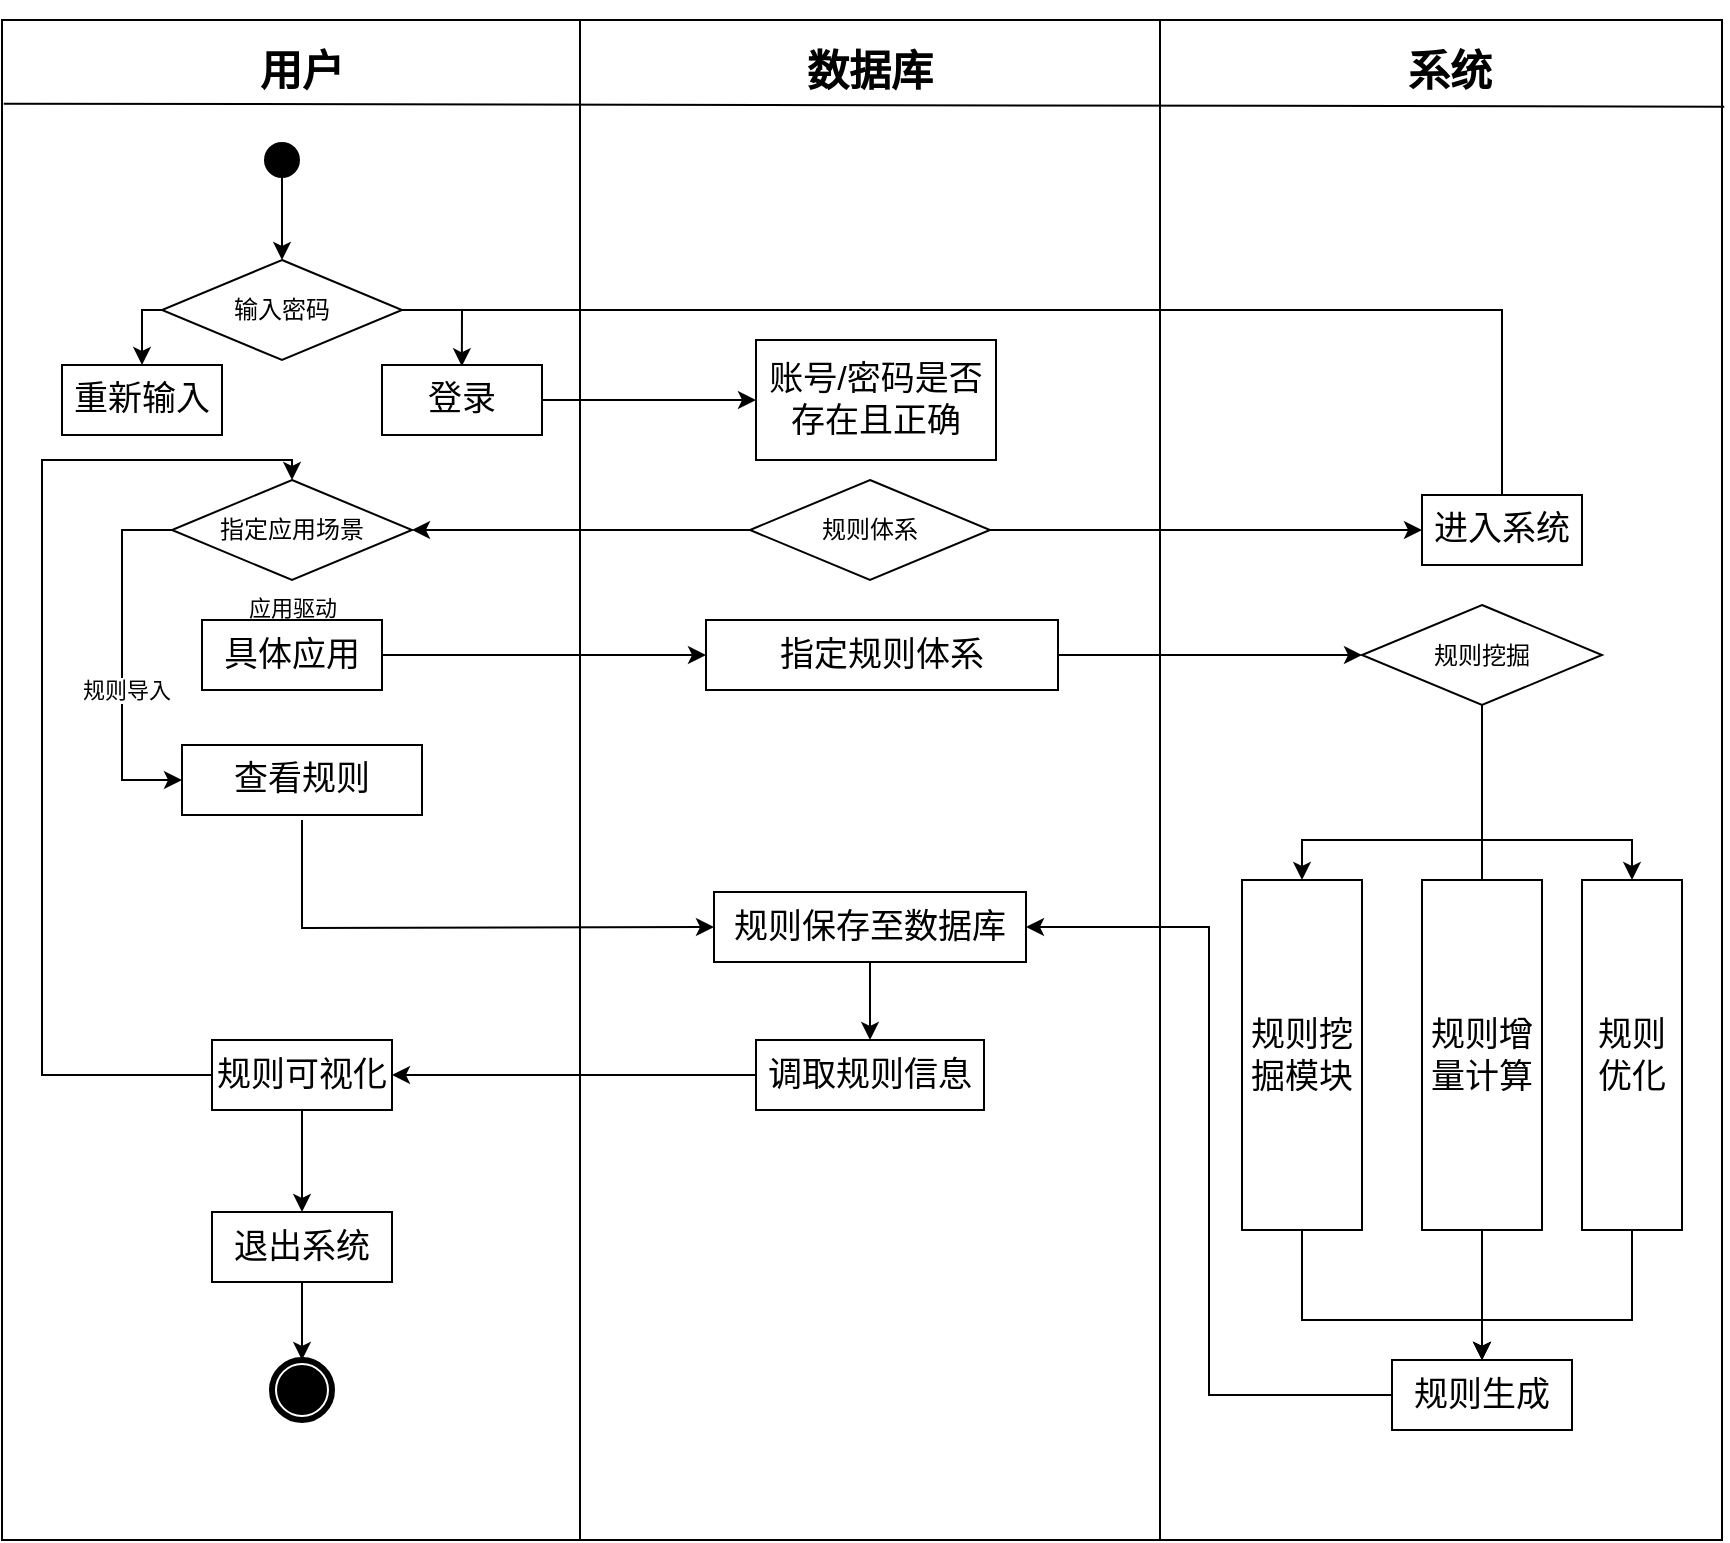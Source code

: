 <mxfile version="20.4.1" type="github">
  <diagram id="Y_PxdAWy2J6HTI8FoUpb" name="第 1 页">
    <mxGraphModel dx="2154" dy="786" grid="1" gridSize="10" guides="1" tooltips="1" connect="1" arrows="1" fold="1" page="1" pageScale="1" pageWidth="827" pageHeight="1169" math="0" shadow="0">
      <root>
        <mxCell id="0" />
        <mxCell id="1" parent="0" />
        <mxCell id="r4PaBLSmgSLm16enNlTo-11" value="" style="rounded=0;whiteSpace=wrap;html=1;strokeColor=#000000;strokeWidth=1;" parent="1" vertex="1">
          <mxGeometry x="-20" y="30" width="290" height="760" as="geometry" />
        </mxCell>
        <mxCell id="r4PaBLSmgSLm16enNlTo-21" style="edgeStyle=orthogonalEdgeStyle;rounded=0;orthogonalLoop=1;jettySize=auto;html=1;fontSize=21;" parent="1" source="r4PaBLSmgSLm16enNlTo-1" target="r4PaBLSmgSLm16enNlTo-2" edge="1">
          <mxGeometry relative="1" as="geometry" />
        </mxCell>
        <mxCell id="r4PaBLSmgSLm16enNlTo-1" value="" style="shape=waypoint;sketch=0;fillStyle=solid;size=6;pointerEvents=1;points=[];fillColor=none;resizable=0;rotatable=0;perimeter=centerPerimeter;snapToPoint=1;strokeWidth=7;" parent="1" vertex="1">
          <mxGeometry x="100" y="80" width="40" height="40" as="geometry" />
        </mxCell>
        <mxCell id="r4PaBLSmgSLm16enNlTo-28" style="edgeStyle=orthogonalEdgeStyle;rounded=0;orthogonalLoop=1;jettySize=auto;html=1;fontSize=21;" parent="1" source="r4PaBLSmgSLm16enNlTo-2" target="r4PaBLSmgSLm16enNlTo-26" edge="1">
          <mxGeometry relative="1" as="geometry">
            <Array as="points">
              <mxPoint x="50" y="175" />
              <mxPoint x="50" y="220" />
              <mxPoint x="40" y="220" />
            </Array>
          </mxGeometry>
        </mxCell>
        <mxCell id="r4PaBLSmgSLm16enNlTo-2" value="输入密码" style="strokeWidth=1;html=1;shape=mxgraph.flowchart.decision;whiteSpace=wrap;" parent="1" vertex="1">
          <mxGeometry x="60" y="150" width="120" height="50" as="geometry" />
        </mxCell>
        <mxCell id="r4PaBLSmgSLm16enNlTo-41" value="&lt;font style=&quot;font-size: 11px;&quot;&gt;应用驱动&lt;/font&gt;" style="edgeStyle=orthogonalEdgeStyle;rounded=0;orthogonalLoop=1;jettySize=auto;html=1;fontSize=21;startArrow=none;startFill=0;endArrow=classic;endFill=1;" parent="1" source="r4PaBLSmgSLm16enNlTo-5" target="r4PaBLSmgSLm16enNlTo-39" edge="1">
          <mxGeometry relative="1" as="geometry" />
        </mxCell>
        <mxCell id="r4PaBLSmgSLm16enNlTo-43" style="edgeStyle=orthogonalEdgeStyle;rounded=0;orthogonalLoop=1;jettySize=auto;html=1;entryX=0;entryY=0.5;entryDx=0;entryDy=0;fontSize=21;startArrow=none;startFill=0;endArrow=classic;endFill=1;exitX=0;exitY=0.5;exitDx=0;exitDy=0;exitPerimeter=0;" parent="1" source="r4PaBLSmgSLm16enNlTo-5" target="r4PaBLSmgSLm16enNlTo-42" edge="1">
          <mxGeometry relative="1" as="geometry">
            <Array as="points">
              <mxPoint x="40" y="285" />
              <mxPoint x="40" y="410" />
            </Array>
          </mxGeometry>
        </mxCell>
        <mxCell id="1x74kbKt0oHOlu1Jy6Se-9" value="规则导入" style="edgeLabel;html=1;align=center;verticalAlign=middle;resizable=0;points=[];" vertex="1" connectable="0" parent="r4PaBLSmgSLm16enNlTo-43">
          <mxGeometry x="0.167" y="2" relative="1" as="geometry">
            <mxPoint as="offset" />
          </mxGeometry>
        </mxCell>
        <mxCell id="r4PaBLSmgSLm16enNlTo-5" value="指定应用场景" style="strokeWidth=1;html=1;shape=mxgraph.flowchart.decision;whiteSpace=wrap;" parent="1" vertex="1">
          <mxGeometry x="65" y="260" width="120" height="50" as="geometry" />
        </mxCell>
        <mxCell id="r4PaBLSmgSLm16enNlTo-10" value="" style="ellipse;html=1;shape=endState;fillColor=#000000;strokeColor=#000000;strokeWidth=3;" parent="1" vertex="1">
          <mxGeometry x="115" y="700" width="30" height="30" as="geometry" />
        </mxCell>
        <mxCell id="r4PaBLSmgSLm16enNlTo-12" value="" style="rounded=0;whiteSpace=wrap;html=1;strokeColor=#000000;strokeWidth=1;" parent="1" vertex="1">
          <mxGeometry x="269" y="30" width="290" height="760" as="geometry" />
        </mxCell>
        <mxCell id="r4PaBLSmgSLm16enNlTo-13" value="" style="rounded=0;whiteSpace=wrap;html=1;strokeColor=#000000;strokeWidth=1;" parent="1" vertex="1">
          <mxGeometry x="559" y="30" width="281" height="760" as="geometry" />
        </mxCell>
        <mxCell id="r4PaBLSmgSLm16enNlTo-14" value="" style="endArrow=none;html=1;rounded=0;exitX=0.003;exitY=0.044;exitDx=0;exitDy=0;exitPerimeter=0;entryX=1.004;entryY=0.057;entryDx=0;entryDy=0;entryPerimeter=0;" parent="1" edge="1" target="r4PaBLSmgSLm16enNlTo-13">
          <mxGeometry width="50" height="50" relative="1" as="geometry">
            <mxPoint x="-19.13" y="71.84" as="sourcePoint" />
            <mxPoint x="830" y="72" as="targetPoint" />
          </mxGeometry>
        </mxCell>
        <mxCell id="r4PaBLSmgSLm16enNlTo-15" value="用户" style="text;html=1;strokeColor=none;fillColor=none;align=center;verticalAlign=middle;whiteSpace=wrap;rounded=0;strokeWidth=3;fontSize=21;fontStyle=1" parent="1" vertex="1">
          <mxGeometry x="100" y="40" width="60" height="30" as="geometry" />
        </mxCell>
        <mxCell id="r4PaBLSmgSLm16enNlTo-16" value="数据库" style="text;html=1;strokeColor=none;fillColor=none;align=center;verticalAlign=middle;whiteSpace=wrap;rounded=0;strokeWidth=3;fontSize=21;fontStyle=1" parent="1" vertex="1">
          <mxGeometry x="281" y="20" width="266" height="70" as="geometry" />
        </mxCell>
        <mxCell id="r4PaBLSmgSLm16enNlTo-17" value="系统" style="text;html=1;strokeColor=none;fillColor=none;align=center;verticalAlign=middle;whiteSpace=wrap;rounded=0;strokeWidth=3;fontSize=21;fontStyle=1" parent="1" vertex="1">
          <mxGeometry x="674" y="40" width="60" height="30" as="geometry" />
        </mxCell>
        <mxCell id="r4PaBLSmgSLm16enNlTo-19" value="账号/密码是否存在且正确" style="rounded=0;whiteSpace=wrap;html=1;strokeColor=#000000;strokeWidth=1;fontSize=17;" parent="1" vertex="1">
          <mxGeometry x="357" y="190" width="120" height="60" as="geometry" />
        </mxCell>
        <mxCell id="r4PaBLSmgSLm16enNlTo-35" style="edgeStyle=orthogonalEdgeStyle;rounded=0;orthogonalLoop=1;jettySize=auto;html=1;entryX=1;entryY=0.5;entryDx=0;entryDy=0;entryPerimeter=0;fontSize=21;endArrow=none;endFill=0;exitX=0.5;exitY=0;exitDx=0;exitDy=0;" parent="1" source="r4PaBLSmgSLm16enNlTo-23" target="r4PaBLSmgSLm16enNlTo-2" edge="1">
          <mxGeometry relative="1" as="geometry">
            <Array as="points">
              <mxPoint x="730" y="268" />
              <mxPoint x="730" y="175" />
            </Array>
          </mxGeometry>
        </mxCell>
        <mxCell id="r4PaBLSmgSLm16enNlTo-23" value="进入系统" style="rounded=0;whiteSpace=wrap;html=1;strokeColor=#000000;strokeWidth=1;fontSize=17;" parent="1" vertex="1">
          <mxGeometry x="690" y="267.5" width="80" height="35" as="geometry" />
        </mxCell>
        <mxCell id="r4PaBLSmgSLm16enNlTo-30" style="edgeStyle=orthogonalEdgeStyle;rounded=0;orthogonalLoop=1;jettySize=auto;html=1;entryX=0;entryY=0.5;entryDx=0;entryDy=0;fontSize=21;" parent="1" source="r4PaBLSmgSLm16enNlTo-25" target="r4PaBLSmgSLm16enNlTo-19" edge="1">
          <mxGeometry relative="1" as="geometry" />
        </mxCell>
        <mxCell id="r4PaBLSmgSLm16enNlTo-38" style="edgeStyle=orthogonalEdgeStyle;rounded=0;orthogonalLoop=1;jettySize=auto;html=1;fontSize=21;endArrow=none;endFill=0;exitX=0.499;exitY=0.018;exitDx=0;exitDy=0;exitPerimeter=0;startArrow=classic;startFill=1;" parent="1" source="r4PaBLSmgSLm16enNlTo-25" edge="1">
          <mxGeometry relative="1" as="geometry">
            <mxPoint x="210" y="175" as="targetPoint" />
            <mxPoint x="210" y="225" as="sourcePoint" />
          </mxGeometry>
        </mxCell>
        <mxCell id="r4PaBLSmgSLm16enNlTo-25" value="登录" style="rounded=0;whiteSpace=wrap;html=1;strokeColor=#000000;strokeWidth=1;fontSize=17;" parent="1" vertex="1">
          <mxGeometry x="170" y="202.5" width="80" height="35" as="geometry" />
        </mxCell>
        <mxCell id="r4PaBLSmgSLm16enNlTo-26" value="重新输入" style="rounded=0;whiteSpace=wrap;html=1;strokeColor=#000000;strokeWidth=1;fontSize=17;" parent="1" vertex="1">
          <mxGeometry x="10" y="202.5" width="80" height="35" as="geometry" />
        </mxCell>
        <mxCell id="r4PaBLSmgSLm16enNlTo-32" style="edgeStyle=orthogonalEdgeStyle;rounded=0;orthogonalLoop=1;jettySize=auto;html=1;entryX=0;entryY=0.5;entryDx=0;entryDy=0;fontSize=21;" parent="1" source="r4PaBLSmgSLm16enNlTo-31" target="r4PaBLSmgSLm16enNlTo-23" edge="1">
          <mxGeometry relative="1" as="geometry" />
        </mxCell>
        <mxCell id="r4PaBLSmgSLm16enNlTo-33" style="edgeStyle=orthogonalEdgeStyle;rounded=0;orthogonalLoop=1;jettySize=auto;html=1;fontSize=21;" parent="1" source="r4PaBLSmgSLm16enNlTo-31" target="r4PaBLSmgSLm16enNlTo-5" edge="1">
          <mxGeometry relative="1" as="geometry" />
        </mxCell>
        <mxCell id="r4PaBLSmgSLm16enNlTo-31" value="规则体系" style="strokeWidth=1;html=1;shape=mxgraph.flowchart.decision;whiteSpace=wrap;" parent="1" vertex="1">
          <mxGeometry x="354" y="260" width="120" height="50" as="geometry" />
        </mxCell>
        <mxCell id="r4PaBLSmgSLm16enNlTo-49" style="edgeStyle=orthogonalEdgeStyle;rounded=0;orthogonalLoop=1;jettySize=auto;html=1;entryX=0;entryY=0.5;entryDx=0;entryDy=0;fontSize=21;startArrow=none;startFill=0;endArrow=classic;endFill=1;" parent="1" source="r4PaBLSmgSLm16enNlTo-39" target="r4PaBLSmgSLm16enNlTo-48" edge="1">
          <mxGeometry relative="1" as="geometry" />
        </mxCell>
        <mxCell id="r4PaBLSmgSLm16enNlTo-39" value="具体应用" style="rounded=0;whiteSpace=wrap;html=1;strokeColor=#000000;strokeWidth=1;fontSize=17;" parent="1" vertex="1">
          <mxGeometry x="80" y="330" width="90" height="35" as="geometry" />
        </mxCell>
        <mxCell id="r4PaBLSmgSLm16enNlTo-42" value="查看规则" style="rounded=0;whiteSpace=wrap;html=1;strokeColor=#000000;strokeWidth=1;fontSize=17;" parent="1" vertex="1">
          <mxGeometry x="70" y="392.5" width="120" height="35" as="geometry" />
        </mxCell>
        <mxCell id="r4PaBLSmgSLm16enNlTo-46" style="edgeStyle=orthogonalEdgeStyle;rounded=0;orthogonalLoop=1;jettySize=auto;html=1;entryX=0.5;entryY=0;entryDx=0;entryDy=0;fontSize=21;startArrow=none;startFill=0;endArrow=classic;endFill=1;" parent="1" source="r4PaBLSmgSLm16enNlTo-44" target="r4PaBLSmgSLm16enNlTo-45" edge="1">
          <mxGeometry relative="1" as="geometry" />
        </mxCell>
        <mxCell id="1x74kbKt0oHOlu1Jy6Se-10" style="edgeStyle=orthogonalEdgeStyle;rounded=0;orthogonalLoop=1;jettySize=auto;html=1;exitX=0;exitY=0.5;exitDx=0;exitDy=0;entryX=0.5;entryY=0;entryDx=0;entryDy=0;entryPerimeter=0;fontSize=11;" edge="1" parent="1" source="r4PaBLSmgSLm16enNlTo-44" target="r4PaBLSmgSLm16enNlTo-5">
          <mxGeometry relative="1" as="geometry">
            <Array as="points">
              <mxPoint y="558" />
              <mxPoint y="250" />
              <mxPoint x="125" y="250" />
            </Array>
          </mxGeometry>
        </mxCell>
        <mxCell id="r4PaBLSmgSLm16enNlTo-44" value="规则可视化" style="rounded=0;whiteSpace=wrap;html=1;strokeColor=#000000;strokeWidth=1;fontSize=17;" parent="1" vertex="1">
          <mxGeometry x="85" y="540" width="90" height="35" as="geometry" />
        </mxCell>
        <mxCell id="r4PaBLSmgSLm16enNlTo-47" style="edgeStyle=orthogonalEdgeStyle;rounded=0;orthogonalLoop=1;jettySize=auto;html=1;entryX=0.5;entryY=0;entryDx=0;entryDy=0;fontSize=21;startArrow=none;startFill=0;endArrow=classic;endFill=1;" parent="1" source="r4PaBLSmgSLm16enNlTo-45" target="r4PaBLSmgSLm16enNlTo-10" edge="1">
          <mxGeometry relative="1" as="geometry" />
        </mxCell>
        <mxCell id="r4PaBLSmgSLm16enNlTo-45" value="退出系统" style="rounded=0;whiteSpace=wrap;html=1;strokeColor=#000000;strokeWidth=1;fontSize=17;" parent="1" vertex="1">
          <mxGeometry x="85" y="626" width="90" height="35" as="geometry" />
        </mxCell>
        <mxCell id="r4PaBLSmgSLm16enNlTo-56" style="edgeStyle=orthogonalEdgeStyle;rounded=0;orthogonalLoop=1;jettySize=auto;html=1;entryX=0;entryY=0.5;entryDx=0;entryDy=0;entryPerimeter=0;fontSize=21;startArrow=none;startFill=0;endArrow=classic;endFill=1;" parent="1" source="r4PaBLSmgSLm16enNlTo-48" target="r4PaBLSmgSLm16enNlTo-55" edge="1">
          <mxGeometry relative="1" as="geometry" />
        </mxCell>
        <mxCell id="r4PaBLSmgSLm16enNlTo-48" value="指定规则体系" style="rounded=0;whiteSpace=wrap;html=1;strokeColor=#000000;strokeWidth=1;fontSize=17;" parent="1" vertex="1">
          <mxGeometry x="332" y="330" width="176" height="35" as="geometry" />
        </mxCell>
        <mxCell id="1x74kbKt0oHOlu1Jy6Se-7" value="" style="edgeStyle=orthogonalEdgeStyle;rounded=0;orthogonalLoop=1;jettySize=auto;html=1;" edge="1" parent="1" source="r4PaBLSmgSLm16enNlTo-51" target="r4PaBLSmgSLm16enNlTo-52">
          <mxGeometry relative="1" as="geometry" />
        </mxCell>
        <mxCell id="r4PaBLSmgSLm16enNlTo-51" value="规则保存至数据库" style="rounded=0;whiteSpace=wrap;html=1;strokeColor=#000000;strokeWidth=1;fontSize=17;" parent="1" vertex="1">
          <mxGeometry x="336" y="466" width="156" height="35" as="geometry" />
        </mxCell>
        <mxCell id="1x74kbKt0oHOlu1Jy6Se-8" value="" style="edgeStyle=orthogonalEdgeStyle;rounded=0;orthogonalLoop=1;jettySize=auto;html=1;entryX=1;entryY=0.5;entryDx=0;entryDy=0;" edge="1" parent="1" source="r4PaBLSmgSLm16enNlTo-52" target="r4PaBLSmgSLm16enNlTo-44">
          <mxGeometry relative="1" as="geometry" />
        </mxCell>
        <mxCell id="r4PaBLSmgSLm16enNlTo-52" value="调取规则信息" style="rounded=0;whiteSpace=wrap;html=1;strokeColor=#000000;strokeWidth=1;fontSize=17;" parent="1" vertex="1">
          <mxGeometry x="357" y="540" width="114" height="35" as="geometry" />
        </mxCell>
        <mxCell id="r4PaBLSmgSLm16enNlTo-60" style="edgeStyle=orthogonalEdgeStyle;rounded=0;orthogonalLoop=1;jettySize=auto;html=1;entryX=0.5;entryY=0;entryDx=0;entryDy=0;fontSize=21;startArrow=none;startFill=0;endArrow=classic;endFill=1;" parent="1" source="r4PaBLSmgSLm16enNlTo-55" edge="1">
          <mxGeometry relative="1" as="geometry">
            <mxPoint x="720" y="501" as="targetPoint" />
          </mxGeometry>
        </mxCell>
        <mxCell id="r4PaBLSmgSLm16enNlTo-61" style="edgeStyle=orthogonalEdgeStyle;rounded=0;orthogonalLoop=1;jettySize=auto;html=1;fontSize=21;startArrow=none;startFill=0;endArrow=classic;endFill=1;entryX=0.5;entryY=0;entryDx=0;entryDy=0;" parent="1" source="r4PaBLSmgSLm16enNlTo-55" target="r4PaBLSmgSLm16enNlTo-57" edge="1">
          <mxGeometry relative="1" as="geometry">
            <Array as="points">
              <mxPoint x="720" y="440" />
              <mxPoint x="630" y="440" />
            </Array>
            <mxPoint x="630" y="450" as="targetPoint" />
          </mxGeometry>
        </mxCell>
        <mxCell id="r4PaBLSmgSLm16enNlTo-64" style="edgeStyle=orthogonalEdgeStyle;rounded=0;orthogonalLoop=1;jettySize=auto;html=1;entryX=0.5;entryY=0;entryDx=0;entryDy=0;fontSize=21;startArrow=none;startFill=0;endArrow=classic;endFill=1;" parent="1" source="r4PaBLSmgSLm16enNlTo-55" target="r4PaBLSmgSLm16enNlTo-59" edge="1">
          <mxGeometry relative="1" as="geometry">
            <Array as="points">
              <mxPoint x="720" y="440" />
              <mxPoint x="795" y="440" />
            </Array>
          </mxGeometry>
        </mxCell>
        <mxCell id="r4PaBLSmgSLm16enNlTo-55" value="规则挖掘" style="strokeWidth=1;html=1;shape=mxgraph.flowchart.decision;whiteSpace=wrap;" parent="1" vertex="1">
          <mxGeometry x="660" y="322.5" width="120" height="50" as="geometry" />
        </mxCell>
        <mxCell id="r4PaBLSmgSLm16enNlTo-69" style="edgeStyle=orthogonalEdgeStyle;rounded=0;orthogonalLoop=1;jettySize=auto;html=1;fontSize=21;startArrow=none;startFill=0;endArrow=classic;endFill=1;exitX=0.5;exitY=1;exitDx=0;exitDy=0;" parent="1" source="r4PaBLSmgSLm16enNlTo-57" edge="1">
          <mxGeometry relative="1" as="geometry">
            <mxPoint x="720" y="700" as="targetPoint" />
            <Array as="points">
              <mxPoint x="630" y="680" />
              <mxPoint x="720" y="680" />
            </Array>
          </mxGeometry>
        </mxCell>
        <mxCell id="r4PaBLSmgSLm16enNlTo-57" value="规则挖掘模块" style="rounded=0;whiteSpace=wrap;html=1;strokeColor=#000000;strokeWidth=1;fontSize=17;" parent="1" vertex="1">
          <mxGeometry x="600" y="460" width="60" height="175" as="geometry" />
        </mxCell>
        <mxCell id="r4PaBLSmgSLm16enNlTo-67" style="edgeStyle=orthogonalEdgeStyle;rounded=0;orthogonalLoop=1;jettySize=auto;html=1;fontSize=21;startArrow=none;startFill=0;endArrow=classic;endFill=1;exitX=0.5;exitY=1;exitDx=0;exitDy=0;" parent="1" source="1x74kbKt0oHOlu1Jy6Se-5" target="r4PaBLSmgSLm16enNlTo-65" edge="1">
          <mxGeometry relative="1" as="geometry">
            <mxPoint x="720" y="661" as="sourcePoint" />
          </mxGeometry>
        </mxCell>
        <mxCell id="r4PaBLSmgSLm16enNlTo-70" style="edgeStyle=orthogonalEdgeStyle;rounded=0;orthogonalLoop=1;jettySize=auto;html=1;fontSize=21;startArrow=none;startFill=0;endArrow=classic;endFill=1;" parent="1" source="r4PaBLSmgSLm16enNlTo-59" edge="1">
          <mxGeometry relative="1" as="geometry">
            <mxPoint x="720" y="700" as="targetPoint" />
            <Array as="points">
              <mxPoint x="795" y="680" />
              <mxPoint x="720" y="680" />
            </Array>
          </mxGeometry>
        </mxCell>
        <mxCell id="r4PaBLSmgSLm16enNlTo-59" value="规则优化" style="rounded=0;whiteSpace=wrap;html=1;strokeColor=#000000;strokeWidth=1;fontSize=17;" parent="1" vertex="1">
          <mxGeometry x="770" y="460" width="50" height="175" as="geometry" />
        </mxCell>
        <mxCell id="r4PaBLSmgSLm16enNlTo-63" style="edgeStyle=orthogonalEdgeStyle;rounded=0;orthogonalLoop=1;jettySize=auto;html=1;exitX=0.5;exitY=1;exitDx=0;exitDy=0;fontSize=21;startArrow=none;startFill=0;endArrow=classic;endFill=1;" parent="1" source="r4PaBLSmgSLm16enNlTo-57" target="r4PaBLSmgSLm16enNlTo-57" edge="1">
          <mxGeometry relative="1" as="geometry" />
        </mxCell>
        <mxCell id="r4PaBLSmgSLm16enNlTo-66" style="edgeStyle=orthogonalEdgeStyle;rounded=0;orthogonalLoop=1;jettySize=auto;html=1;entryX=1;entryY=0.5;entryDx=0;entryDy=0;fontSize=21;startArrow=none;startFill=0;endArrow=classic;endFill=1;" parent="1" source="r4PaBLSmgSLm16enNlTo-65" target="r4PaBLSmgSLm16enNlTo-51" edge="1">
          <mxGeometry relative="1" as="geometry" />
        </mxCell>
        <mxCell id="r4PaBLSmgSLm16enNlTo-65" value="规则生成" style="rounded=0;whiteSpace=wrap;html=1;strokeColor=#000000;strokeWidth=1;fontSize=17;" parent="1" vertex="1">
          <mxGeometry x="675" y="700" width="90" height="35" as="geometry" />
        </mxCell>
        <mxCell id="1x74kbKt0oHOlu1Jy6Se-5" value="规则增量计算" style="rounded=0;whiteSpace=wrap;html=1;strokeColor=#000000;strokeWidth=1;fontSize=17;" vertex="1" parent="1">
          <mxGeometry x="690" y="460" width="60" height="175" as="geometry" />
        </mxCell>
        <mxCell id="1x74kbKt0oHOlu1Jy6Se-6" value="" style="endArrow=classic;html=1;rounded=0;entryX=0;entryY=0.5;entryDx=0;entryDy=0;" edge="1" parent="1" target="r4PaBLSmgSLm16enNlTo-51">
          <mxGeometry width="50" height="50" relative="1" as="geometry">
            <mxPoint x="130" y="430" as="sourcePoint" />
            <mxPoint x="380" y="290" as="targetPoint" />
            <Array as="points">
              <mxPoint x="130" y="484" />
            </Array>
          </mxGeometry>
        </mxCell>
      </root>
    </mxGraphModel>
  </diagram>
</mxfile>
